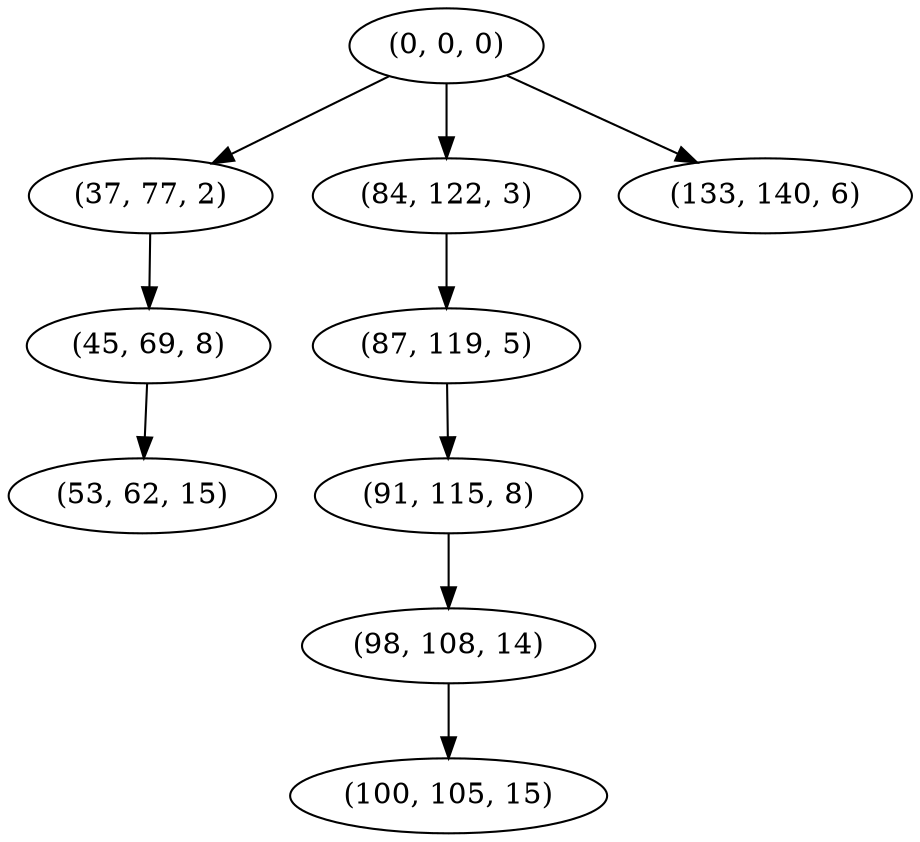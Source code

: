 digraph tree {
    "(0, 0, 0)";
    "(37, 77, 2)";
    "(45, 69, 8)";
    "(53, 62, 15)";
    "(84, 122, 3)";
    "(87, 119, 5)";
    "(91, 115, 8)";
    "(98, 108, 14)";
    "(100, 105, 15)";
    "(133, 140, 6)";
    "(0, 0, 0)" -> "(37, 77, 2)";
    "(0, 0, 0)" -> "(84, 122, 3)";
    "(0, 0, 0)" -> "(133, 140, 6)";
    "(37, 77, 2)" -> "(45, 69, 8)";
    "(45, 69, 8)" -> "(53, 62, 15)";
    "(84, 122, 3)" -> "(87, 119, 5)";
    "(87, 119, 5)" -> "(91, 115, 8)";
    "(91, 115, 8)" -> "(98, 108, 14)";
    "(98, 108, 14)" -> "(100, 105, 15)";
}
